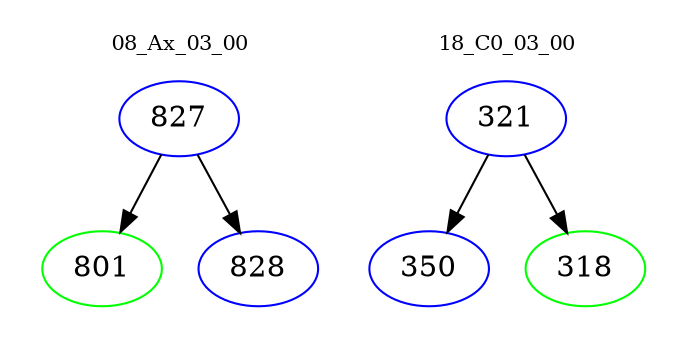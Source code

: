 digraph{
subgraph cluster_0 {
color = white
label = "08_Ax_03_00";
fontsize=10;
T0_827 [label="827", color="blue"]
T0_827 -> T0_801 [color="black"]
T0_801 [label="801", color="green"]
T0_827 -> T0_828 [color="black"]
T0_828 [label="828", color="blue"]
}
subgraph cluster_1 {
color = white
label = "18_C0_03_00";
fontsize=10;
T1_321 [label="321", color="blue"]
T1_321 -> T1_350 [color="black"]
T1_350 [label="350", color="blue"]
T1_321 -> T1_318 [color="black"]
T1_318 [label="318", color="green"]
}
}
